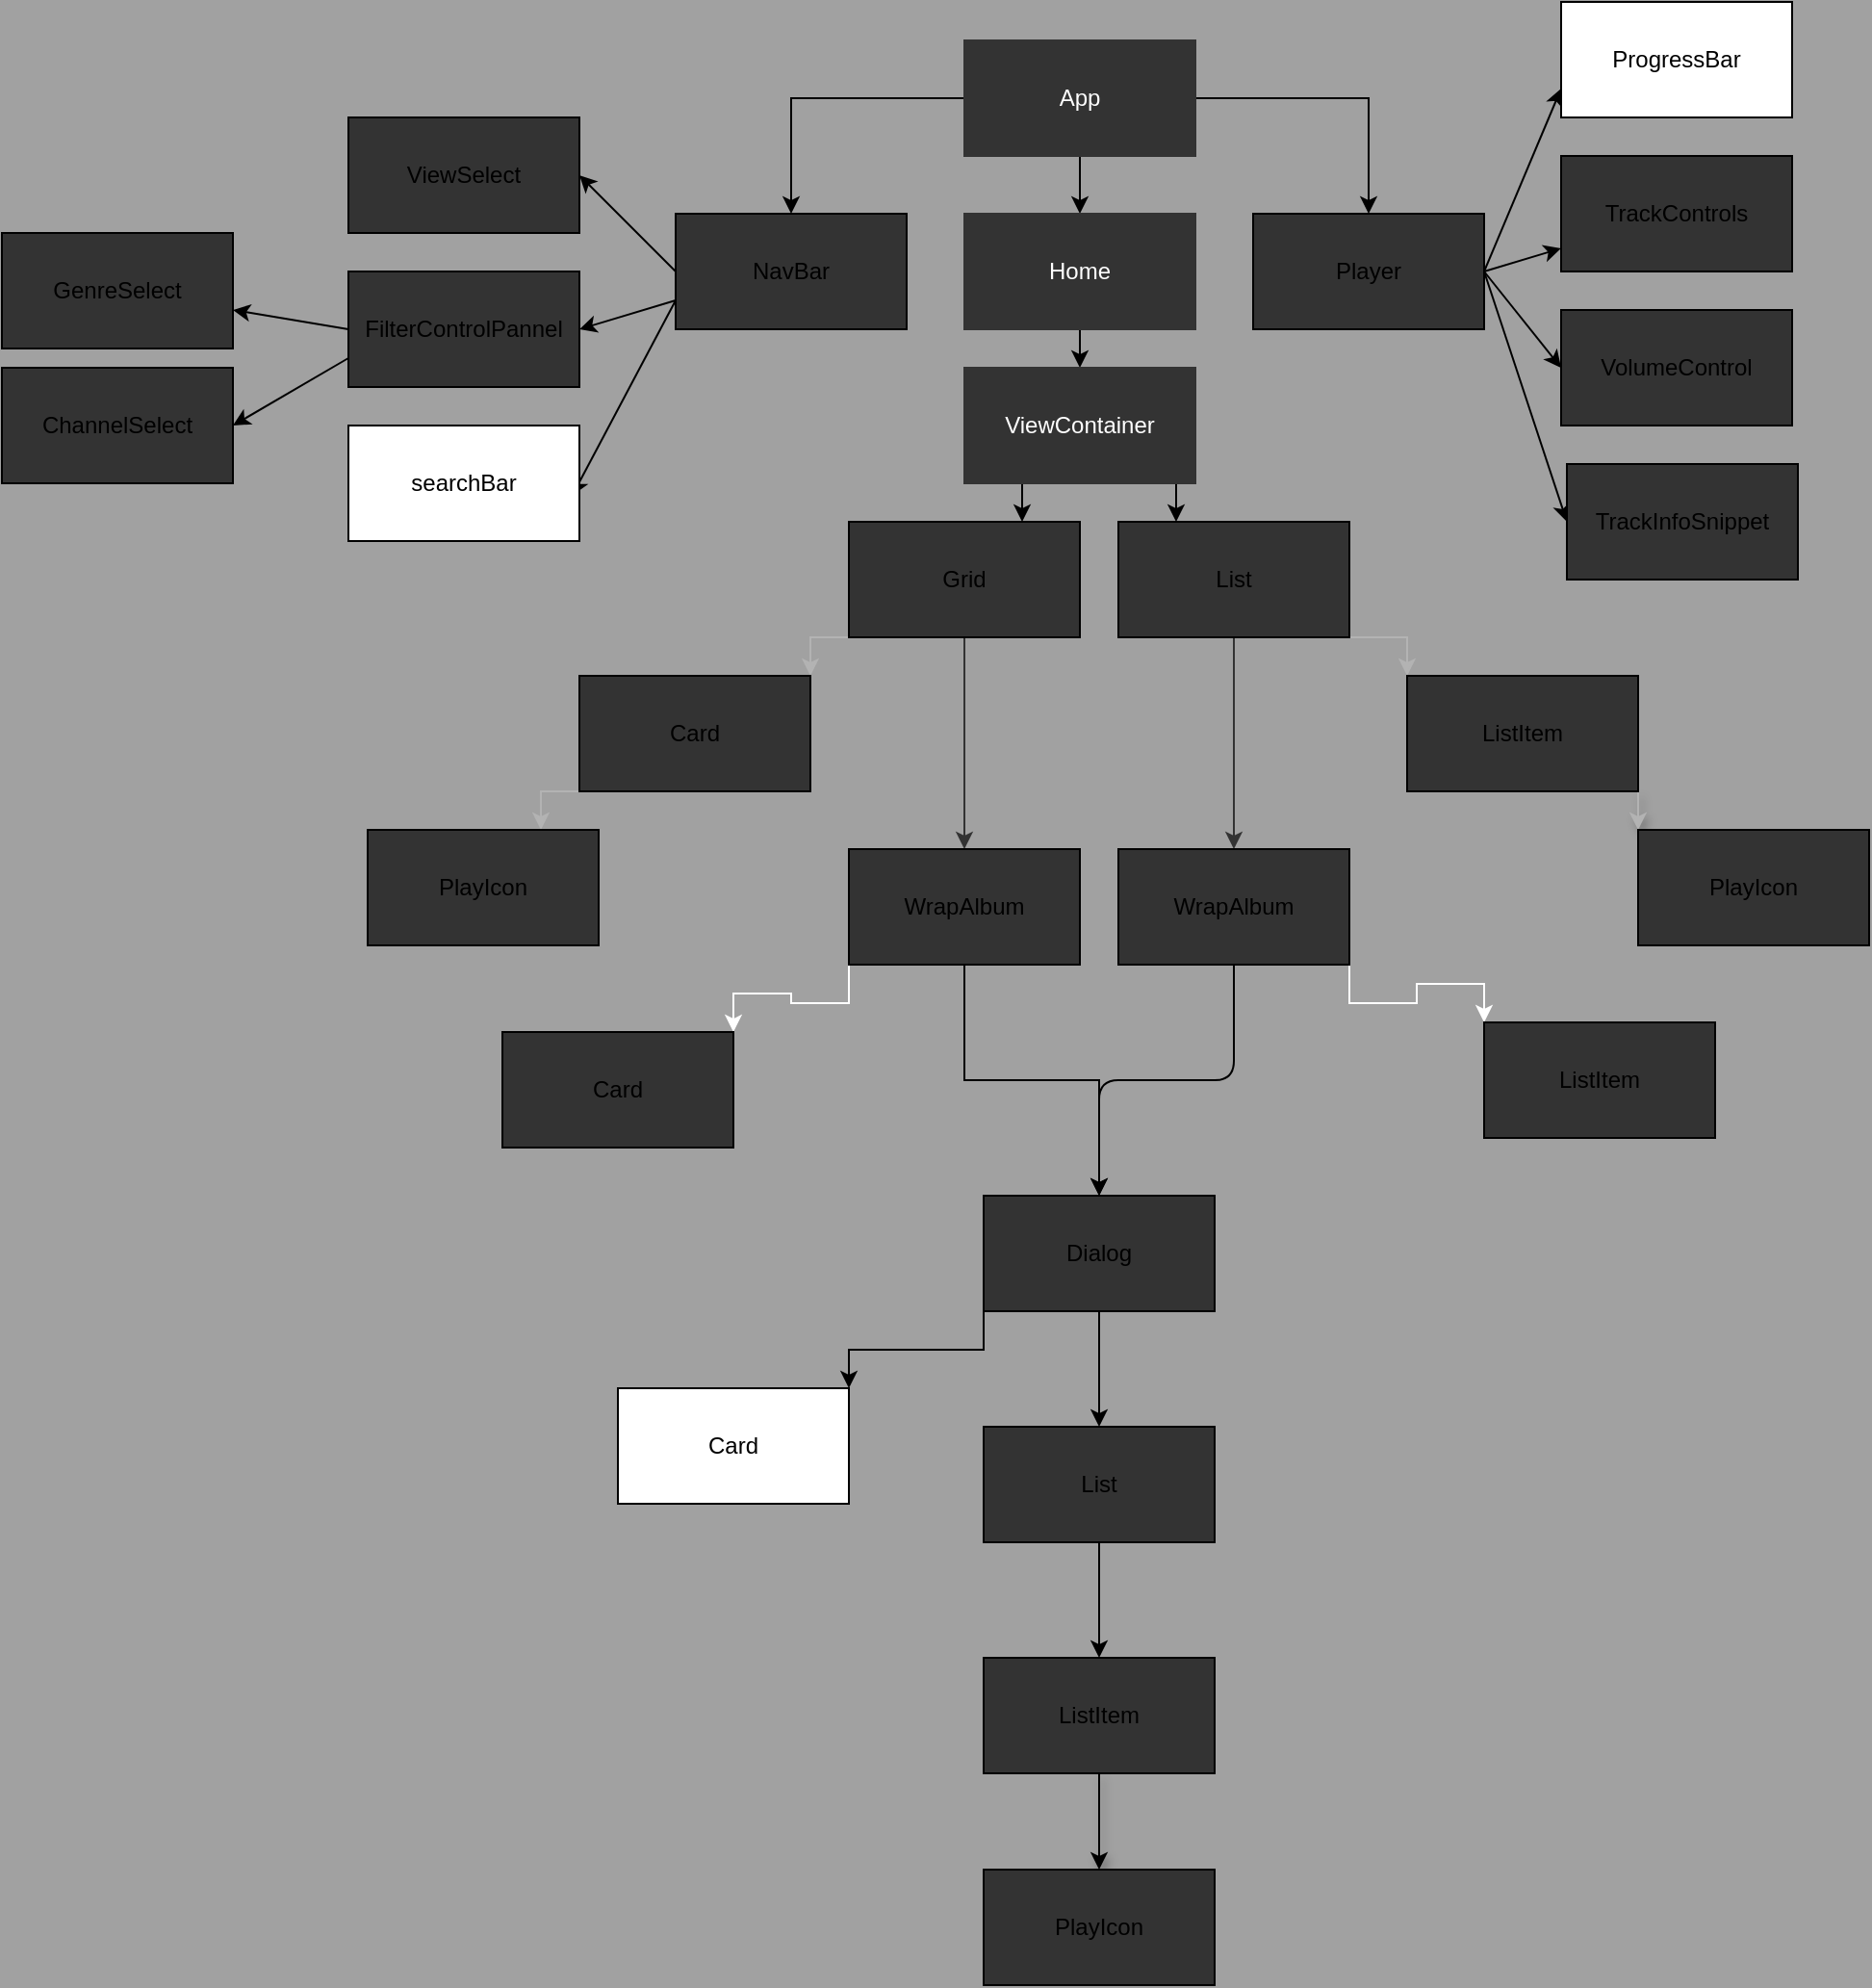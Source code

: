 <mxfile>
    <diagram id="JHZRQ799yIKfp3gVt6mT" name="Page-1">
        <mxGraphModel dx="1475" dy="706" grid="1" gridSize="10" guides="1" tooltips="1" connect="1" arrows="1" fold="1" page="1" pageScale="1" pageWidth="3300" pageHeight="4681" background="#A1A1A1" math="0" shadow="0">
            <root>
                <mxCell id="0"/>
                <mxCell id="1" parent="0"/>
                <mxCell id="I3NNykFf4Nir4xwLR4Ga-37" style="edgeStyle=orthogonalEdgeStyle;rounded=0;orthogonalLoop=1;jettySize=auto;html=1;exitX=0.5;exitY=1;exitDx=0;exitDy=0;entryX=0.5;entryY=0;entryDx=0;entryDy=0;" parent="1" source="I3NNykFf4Nir4xwLR4Ga-1" target="I3NNykFf4Nir4xwLR4Ga-3" edge="1">
                    <mxGeometry relative="1" as="geometry"/>
                </mxCell>
                <mxCell id="I3NNykFf4Nir4xwLR4Ga-39" style="edgeStyle=orthogonalEdgeStyle;rounded=0;orthogonalLoop=1;jettySize=auto;html=1;exitX=1;exitY=0.5;exitDx=0;exitDy=0;" parent="1" source="I3NNykFf4Nir4xwLR4Ga-1" target="I3NNykFf4Nir4xwLR4Ga-5" edge="1">
                    <mxGeometry relative="1" as="geometry"/>
                </mxCell>
                <mxCell id="I3NNykFf4Nir4xwLR4Ga-40" style="edgeStyle=orthogonalEdgeStyle;rounded=0;orthogonalLoop=1;jettySize=auto;html=1;exitX=0;exitY=0.5;exitDx=0;exitDy=0;" parent="1" source="I3NNykFf4Nir4xwLR4Ga-1" target="I3NNykFf4Nir4xwLR4Ga-4" edge="1">
                    <mxGeometry relative="1" as="geometry"/>
                </mxCell>
                <mxCell id="I3NNykFf4Nir4xwLR4Ga-1" value="App" style="rounded=0;whiteSpace=wrap;html=1;fillColor=#333333;strokeColor=#333333;fontColor=#ffffff;" parent="1" vertex="1">
                    <mxGeometry x="630" y="60" width="120" height="60" as="geometry"/>
                </mxCell>
                <mxCell id="I3NNykFf4Nir4xwLR4Ga-41" style="edgeStyle=orthogonalEdgeStyle;rounded=0;orthogonalLoop=1;jettySize=auto;html=1;exitX=0.5;exitY=1;exitDx=0;exitDy=0;entryX=0.5;entryY=0;entryDx=0;entryDy=0;" parent="1" source="I3NNykFf4Nir4xwLR4Ga-3" target="I3NNykFf4Nir4xwLR4Ga-6" edge="1">
                    <mxGeometry relative="1" as="geometry"/>
                </mxCell>
                <mxCell id="I3NNykFf4Nir4xwLR4Ga-3" value="Home" style="rounded=0;whiteSpace=wrap;html=1;fillColor=#333333;fontColor=#ffffff;strokeColor=#333333;" parent="1" vertex="1">
                    <mxGeometry x="630" y="150" width="120" height="60" as="geometry"/>
                </mxCell>
                <mxCell id="9" style="edgeStyle=none;html=1;exitX=0;exitY=0.5;exitDx=0;exitDy=0;entryX=1;entryY=0.5;entryDx=0;entryDy=0;" parent="1" source="I3NNykFf4Nir4xwLR4Ga-4" target="4" edge="1">
                    <mxGeometry relative="1" as="geometry"/>
                </mxCell>
                <mxCell id="12" style="edgeStyle=none;html=1;exitX=0;exitY=0.75;exitDx=0;exitDy=0;entryX=1;entryY=0.5;entryDx=0;entryDy=0;" parent="1" source="I3NNykFf4Nir4xwLR4Ga-4" target="I3NNykFf4Nir4xwLR4Ga-42" edge="1">
                    <mxGeometry relative="1" as="geometry"/>
                </mxCell>
                <mxCell id="13" style="edgeStyle=none;html=1;exitX=0;exitY=0.75;exitDx=0;exitDy=0;entryX=0.969;entryY=0.606;entryDx=0;entryDy=0;entryPerimeter=0;" parent="1" source="I3NNykFf4Nir4xwLR4Ga-4" target="5" edge="1">
                    <mxGeometry relative="1" as="geometry"/>
                </mxCell>
                <mxCell id="I3NNykFf4Nir4xwLR4Ga-4" value="NavBar" style="rounded=0;whiteSpace=wrap;html=1;fillColor=#333333;" parent="1" vertex="1">
                    <mxGeometry x="480" y="150" width="120" height="60" as="geometry"/>
                </mxCell>
                <mxCell id="75" style="edgeStyle=none;html=1;exitX=1;exitY=0.5;exitDx=0;exitDy=0;" edge="1" parent="1" source="I3NNykFf4Nir4xwLR4Ga-5" target="72">
                    <mxGeometry relative="1" as="geometry"/>
                </mxCell>
                <mxCell id="76" style="edgeStyle=none;html=1;entryX=0;entryY=0.5;entryDx=0;entryDy=0;exitX=1;exitY=0.5;exitDx=0;exitDy=0;" edge="1" parent="1" source="I3NNykFf4Nir4xwLR4Ga-5" target="71">
                    <mxGeometry relative="1" as="geometry"/>
                </mxCell>
                <mxCell id="77" style="edgeStyle=none;html=1;entryX=0;entryY=0.5;entryDx=0;entryDy=0;exitX=1;exitY=0.5;exitDx=0;exitDy=0;" edge="1" parent="1" source="I3NNykFf4Nir4xwLR4Ga-5" target="73">
                    <mxGeometry relative="1" as="geometry"/>
                </mxCell>
                <mxCell id="78" style="edgeStyle=none;html=1;entryX=0;entryY=0.75;entryDx=0;entryDy=0;exitX=1;exitY=0.5;exitDx=0;exitDy=0;" edge="1" parent="1" source="I3NNykFf4Nir4xwLR4Ga-5" target="3">
                    <mxGeometry relative="1" as="geometry"/>
                </mxCell>
                <mxCell id="I3NNykFf4Nir4xwLR4Ga-5" value="Player" style="rounded=0;whiteSpace=wrap;html=1;fillColor=#333333;" parent="1" vertex="1">
                    <mxGeometry x="780" y="150" width="120" height="60" as="geometry"/>
                </mxCell>
                <mxCell id="I3NNykFf4Nir4xwLR4Ga-48" style="edgeStyle=orthogonalEdgeStyle;rounded=0;orthogonalLoop=1;jettySize=auto;html=1;exitX=0.75;exitY=1;exitDx=0;exitDy=0;entryX=0.25;entryY=0;entryDx=0;entryDy=0;" parent="1" source="I3NNykFf4Nir4xwLR4Ga-6" target="I3NNykFf4Nir4xwLR4Ga-8" edge="1">
                    <mxGeometry relative="1" as="geometry"/>
                </mxCell>
                <mxCell id="I3NNykFf4Nir4xwLR4Ga-49" style="edgeStyle=orthogonalEdgeStyle;rounded=0;orthogonalLoop=1;jettySize=auto;html=1;exitX=0.25;exitY=1;exitDx=0;exitDy=0;entryX=0.75;entryY=0;entryDx=0;entryDy=0;" parent="1" source="I3NNykFf4Nir4xwLR4Ga-6" target="I3NNykFf4Nir4xwLR4Ga-7" edge="1">
                    <mxGeometry relative="1" as="geometry"/>
                </mxCell>
                <mxCell id="I3NNykFf4Nir4xwLR4Ga-6" value="ViewContainer" style="rounded=0;whiteSpace=wrap;html=1;fillColor=#333333;fontColor=#ffffff;strokeColor=#333333;" parent="1" vertex="1">
                    <mxGeometry x="630" y="230" width="120" height="60" as="geometry"/>
                </mxCell>
                <mxCell id="I3NNykFf4Nir4xwLR4Ga-50" style="edgeStyle=orthogonalEdgeStyle;rounded=0;orthogonalLoop=1;jettySize=auto;html=1;exitX=0;exitY=1;exitDx=0;exitDy=0;entryX=1;entryY=0;entryDx=0;entryDy=0;strokeColor=#B3B3B3;" parent="1" source="I3NNykFf4Nir4xwLR4Ga-7" target="I3NNykFf4Nir4xwLR4Ga-11" edge="1">
                    <mxGeometry relative="1" as="geometry"/>
                </mxCell>
                <mxCell id="I3NNykFf4Nir4xwLR4Ga-57" style="edgeStyle=orthogonalEdgeStyle;rounded=0;orthogonalLoop=1;jettySize=auto;html=1;exitX=0.5;exitY=1;exitDx=0;exitDy=0;strokeColor=#333333;" parent="1" source="I3NNykFf4Nir4xwLR4Ga-7" target="I3NNykFf4Nir4xwLR4Ga-9" edge="1">
                    <mxGeometry relative="1" as="geometry"/>
                </mxCell>
                <mxCell id="I3NNykFf4Nir4xwLR4Ga-7" value="Grid" style="rounded=0;whiteSpace=wrap;html=1;fillColor=#333333;" parent="1" vertex="1">
                    <mxGeometry x="570" y="310" width="120" height="60" as="geometry"/>
                </mxCell>
                <mxCell id="I3NNykFf4Nir4xwLR4Ga-52" style="edgeStyle=orthogonalEdgeStyle;rounded=0;orthogonalLoop=1;jettySize=auto;html=1;exitX=1;exitY=1;exitDx=0;exitDy=0;entryX=0;entryY=0;entryDx=0;entryDy=0;strokeColor=#B3B3B3;" parent="1" source="I3NNykFf4Nir4xwLR4Ga-8" target="I3NNykFf4Nir4xwLR4Ga-12" edge="1">
                    <mxGeometry relative="1" as="geometry"/>
                </mxCell>
                <mxCell id="I3NNykFf4Nir4xwLR4Ga-58" value="" style="edgeStyle=orthogonalEdgeStyle;rounded=0;orthogonalLoop=1;jettySize=auto;html=1;strokeColor=#333333;" parent="1" source="I3NNykFf4Nir4xwLR4Ga-8" target="I3NNykFf4Nir4xwLR4Ga-10" edge="1">
                    <mxGeometry relative="1" as="geometry"/>
                </mxCell>
                <mxCell id="I3NNykFf4Nir4xwLR4Ga-8" value="List" style="rounded=0;whiteSpace=wrap;html=1;fillColor=#333333;" parent="1" vertex="1">
                    <mxGeometry x="710" y="310" width="120" height="60" as="geometry"/>
                </mxCell>
                <mxCell id="I3NNykFf4Nir4xwLR4Ga-59" value="" style="edgeStyle=orthogonalEdgeStyle;rounded=0;orthogonalLoop=1;jettySize=auto;html=1;" parent="1" source="I3NNykFf4Nir4xwLR4Ga-9" target="I3NNykFf4Nir4xwLR4Ga-17" edge="1">
                    <mxGeometry relative="1" as="geometry"/>
                </mxCell>
                <mxCell id="I3NNykFf4Nir4xwLR4Ga-63" style="edgeStyle=orthogonalEdgeStyle;rounded=0;orthogonalLoop=1;jettySize=auto;html=1;exitX=0;exitY=1;exitDx=0;exitDy=0;entryX=1;entryY=0;entryDx=0;entryDy=0;strokeColor=#FFFFFF;fillColor=#f5f5f5;gradientColor=#b3b3b3;" parent="1" source="I3NNykFf4Nir4xwLR4Ga-9" target="I3NNykFf4Nir4xwLR4Ga-15" edge="1">
                    <mxGeometry relative="1" as="geometry"/>
                </mxCell>
                <mxCell id="I3NNykFf4Nir4xwLR4Ga-9" value="WrapAlbum" style="rounded=0;whiteSpace=wrap;html=1;fillColor=#333333;" parent="1" vertex="1">
                    <mxGeometry x="570" y="480" width="120" height="60" as="geometry"/>
                </mxCell>
                <mxCell id="I3NNykFf4Nir4xwLR4Ga-62" style="edgeStyle=orthogonalEdgeStyle;rounded=0;orthogonalLoop=1;jettySize=auto;html=1;exitX=1;exitY=1;exitDx=0;exitDy=0;entryX=0;entryY=0;entryDx=0;entryDy=0;strokeColor=#FFFFFF;fillColor=#eeeeee;" parent="1" source="I3NNykFf4Nir4xwLR4Ga-10" target="I3NNykFf4Nir4xwLR4Ga-24" edge="1">
                    <mxGeometry relative="1" as="geometry"/>
                </mxCell>
                <mxCell id="2" style="edgeStyle=orthogonalEdgeStyle;html=1;exitX=0.5;exitY=1;exitDx=0;exitDy=0;entryX=0.5;entryY=0;entryDx=0;entryDy=0;" parent="1" source="I3NNykFf4Nir4xwLR4Ga-10" target="I3NNykFf4Nir4xwLR4Ga-17" edge="1">
                    <mxGeometry relative="1" as="geometry"/>
                </mxCell>
                <mxCell id="I3NNykFf4Nir4xwLR4Ga-10" value="WrapAlbum" style="rounded=0;whiteSpace=wrap;html=1;gradientColor=none;fillColor=#333333;" parent="1" vertex="1">
                    <mxGeometry x="710" y="480" width="120" height="60" as="geometry"/>
                </mxCell>
                <mxCell id="I3NNykFf4Nir4xwLR4Ga-51" style="edgeStyle=orthogonalEdgeStyle;rounded=0;orthogonalLoop=1;jettySize=auto;html=1;exitX=0;exitY=1;exitDx=0;exitDy=0;entryX=0.75;entryY=0;entryDx=0;entryDy=0;strokeColor=#B3B3B3;" parent="1" source="I3NNykFf4Nir4xwLR4Ga-11" target="I3NNykFf4Nir4xwLR4Ga-13" edge="1">
                    <mxGeometry relative="1" as="geometry"/>
                </mxCell>
                <mxCell id="I3NNykFf4Nir4xwLR4Ga-11" value="Card" style="rounded=0;whiteSpace=wrap;html=1;fillColor=#333333;" parent="1" vertex="1">
                    <mxGeometry x="430" y="390" width="120" height="60" as="geometry"/>
                </mxCell>
                <mxCell id="I3NNykFf4Nir4xwLR4Ga-53" style="edgeStyle=orthogonalEdgeStyle;rounded=0;orthogonalLoop=1;jettySize=auto;html=1;exitX=1;exitY=1;exitDx=0;exitDy=0;entryX=0;entryY=0;entryDx=0;entryDy=0;shadow=1;strokeColor=#B3B3B3;" parent="1" source="I3NNykFf4Nir4xwLR4Ga-12" target="I3NNykFf4Nir4xwLR4Ga-14" edge="1">
                    <mxGeometry relative="1" as="geometry"/>
                </mxCell>
                <mxCell id="I3NNykFf4Nir4xwLR4Ga-12" value="ListItem" style="rounded=0;whiteSpace=wrap;html=1;fillColor=#333333;" parent="1" vertex="1">
                    <mxGeometry x="860" y="390" width="120" height="60" as="geometry"/>
                </mxCell>
                <mxCell id="I3NNykFf4Nir4xwLR4Ga-13" value="PlayIcon" style="rounded=0;whiteSpace=wrap;html=1;fillColor=#333333;" parent="1" vertex="1">
                    <mxGeometry x="320" y="470" width="120" height="60" as="geometry"/>
                </mxCell>
                <mxCell id="I3NNykFf4Nir4xwLR4Ga-14" value="PlayIcon" style="rounded=0;whiteSpace=wrap;html=1;fillColor=#333333;" parent="1" vertex="1">
                    <mxGeometry x="980" y="470" width="120" height="60" as="geometry"/>
                </mxCell>
                <mxCell id="I3NNykFf4Nir4xwLR4Ga-15" value="Card" style="rounded=0;whiteSpace=wrap;html=1;fillColor=#333333;" parent="1" vertex="1">
                    <mxGeometry x="390" y="575" width="120" height="60" as="geometry"/>
                </mxCell>
                <mxCell id="I3NNykFf4Nir4xwLR4Ga-64" style="edgeStyle=orthogonalEdgeStyle;rounded=0;orthogonalLoop=1;jettySize=auto;html=1;exitX=0;exitY=1;exitDx=0;exitDy=0;entryX=1;entryY=0;entryDx=0;entryDy=0;" parent="1" source="I3NNykFf4Nir4xwLR4Ga-17" target="I3NNykFf4Nir4xwLR4Ga-19" edge="1">
                    <mxGeometry relative="1" as="geometry"/>
                </mxCell>
                <mxCell id="I3NNykFf4Nir4xwLR4Ga-67" value="" style="edgeStyle=orthogonalEdgeStyle;rounded=0;orthogonalLoop=1;jettySize=auto;html=1;" parent="1" source="I3NNykFf4Nir4xwLR4Ga-17" edge="1">
                    <mxGeometry relative="1" as="geometry">
                        <mxPoint x="700" y="780" as="targetPoint"/>
                    </mxGeometry>
                </mxCell>
                <mxCell id="I3NNykFf4Nir4xwLR4Ga-17" value="Dialog" style="rounded=0;whiteSpace=wrap;html=1;fillColor=#333333;" parent="1" vertex="1">
                    <mxGeometry x="640" y="660" width="120" height="60" as="geometry"/>
                </mxCell>
                <mxCell id="I3NNykFf4Nir4xwLR4Ga-19" value="Card" style="rounded=0;whiteSpace=wrap;html=1;" parent="1" vertex="1">
                    <mxGeometry x="450" y="760" width="120" height="60" as="geometry"/>
                </mxCell>
                <mxCell id="I3NNykFf4Nir4xwLR4Ga-68" value="" style="edgeStyle=orthogonalEdgeStyle;rounded=0;orthogonalLoop=1;jettySize=auto;html=1;" parent="1" source="I3NNykFf4Nir4xwLR4Ga-21" target="I3NNykFf4Nir4xwLR4Ga-22" edge="1">
                    <mxGeometry relative="1" as="geometry"/>
                </mxCell>
                <mxCell id="I3NNykFf4Nir4xwLR4Ga-21" value="List" style="rounded=0;whiteSpace=wrap;html=1;fillColor=#333333;" parent="1" vertex="1">
                    <mxGeometry x="640" y="780" width="120" height="60" as="geometry"/>
                </mxCell>
                <mxCell id="I3NNykFf4Nir4xwLR4Ga-72" value="" style="edgeStyle=orthogonalEdgeStyle;rounded=0;orthogonalLoop=1;jettySize=auto;html=1;shadow=1;strokeColor=#000000;" parent="1" source="I3NNykFf4Nir4xwLR4Ga-22" target="I3NNykFf4Nir4xwLR4Ga-23" edge="1">
                    <mxGeometry relative="1" as="geometry"/>
                </mxCell>
                <mxCell id="I3NNykFf4Nir4xwLR4Ga-22" value="ListItem" style="rounded=0;whiteSpace=wrap;html=1;fillColor=#333333;" parent="1" vertex="1">
                    <mxGeometry x="640" y="900" width="120" height="60" as="geometry"/>
                </mxCell>
                <mxCell id="I3NNykFf4Nir4xwLR4Ga-23" value="PlayIcon" style="rounded=0;whiteSpace=wrap;html=1;fillColor=#333333;" parent="1" vertex="1">
                    <mxGeometry x="640" y="1010" width="120" height="60" as="geometry"/>
                </mxCell>
                <mxCell id="I3NNykFf4Nir4xwLR4Ga-24" value="ListItem" style="rounded=0;whiteSpace=wrap;html=1;fillColor=#333333;" parent="1" vertex="1">
                    <mxGeometry x="900" y="570" width="120" height="60" as="geometry"/>
                </mxCell>
                <mxCell id="14" style="edgeStyle=none;html=1;exitX=0;exitY=0.5;exitDx=0;exitDy=0;" parent="1" source="I3NNykFf4Nir4xwLR4Ga-42" target="7" edge="1">
                    <mxGeometry relative="1" as="geometry"/>
                </mxCell>
                <mxCell id="15" style="edgeStyle=none;html=1;exitX=0;exitY=0.75;exitDx=0;exitDy=0;entryX=1;entryY=0.5;entryDx=0;entryDy=0;" parent="1" source="I3NNykFf4Nir4xwLR4Ga-42" target="8" edge="1">
                    <mxGeometry relative="1" as="geometry"/>
                </mxCell>
                <mxCell id="I3NNykFf4Nir4xwLR4Ga-42" value="FilterControlPannel" style="rounded=0;whiteSpace=wrap;html=1;fillColor=#333333;" parent="1" vertex="1">
                    <mxGeometry x="310" y="180" width="120" height="60" as="geometry"/>
                </mxCell>
                <mxCell id="3" value="ProgressBar" style="rounded=0;whiteSpace=wrap;html=1;" parent="1" vertex="1">
                    <mxGeometry x="940" y="40" width="120" height="60" as="geometry"/>
                </mxCell>
                <mxCell id="4" value="ViewSelect" style="rounded=0;whiteSpace=wrap;html=1;fillColor=#333333;" parent="1" vertex="1">
                    <mxGeometry x="310" y="100" width="120" height="60" as="geometry"/>
                </mxCell>
                <mxCell id="5" value="searchBar" style="rounded=0;whiteSpace=wrap;html=1;" parent="1" vertex="1">
                    <mxGeometry x="310" y="260" width="120" height="60" as="geometry"/>
                </mxCell>
                <mxCell id="7" value="GenreSelect" style="rounded=0;whiteSpace=wrap;html=1;fillColor=#333333;" parent="1" vertex="1">
                    <mxGeometry x="130" y="160" width="120" height="60" as="geometry"/>
                </mxCell>
                <mxCell id="8" value="ChannelSelect" style="rounded=0;whiteSpace=wrap;html=1;fillColor=#333333;" parent="1" vertex="1">
                    <mxGeometry x="130" y="230" width="120" height="60" as="geometry"/>
                </mxCell>
                <mxCell id="10" style="edgeStyle=orthogonalEdgeStyle;html=1;exitX=0;exitY=0.5;exitDx=0;exitDy=0;" parent="1" target="I3NNykFf4Nir4xwLR4Ga-42" edge="1">
                    <mxGeometry relative="1" as="geometry"/>
                </mxCell>
                <mxCell id="71" value="VolumeControl" style="rounded=0;whiteSpace=wrap;html=1;fillColor=#333333;" vertex="1" parent="1">
                    <mxGeometry x="940" y="200" width="120" height="60" as="geometry"/>
                </mxCell>
                <mxCell id="72" value="TrackControls" style="rounded=0;whiteSpace=wrap;html=1;fillColor=#333333;" vertex="1" parent="1">
                    <mxGeometry x="940" y="120" width="120" height="60" as="geometry"/>
                </mxCell>
                <mxCell id="73" value="TrackInfoSnippet" style="rounded=0;whiteSpace=wrap;html=1;fillColor=#333333;" vertex="1" parent="1">
                    <mxGeometry x="943" y="280" width="120" height="60" as="geometry"/>
                </mxCell>
            </root>
        </mxGraphModel>
    </diagram>
</mxfile>